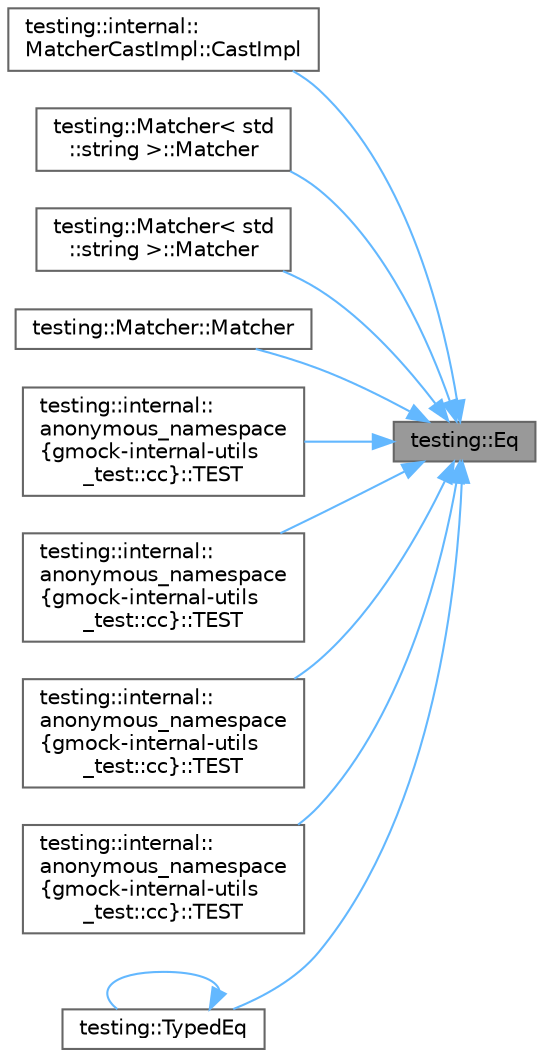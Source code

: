 digraph "testing::Eq"
{
 // LATEX_PDF_SIZE
  bgcolor="transparent";
  edge [fontname=Helvetica,fontsize=10,labelfontname=Helvetica,labelfontsize=10];
  node [fontname=Helvetica,fontsize=10,shape=box,height=0.2,width=0.4];
  rankdir="RL";
  Node1 [id="Node000001",label="testing::Eq",height=0.2,width=0.4,color="gray40", fillcolor="grey60", style="filled", fontcolor="black",tooltip=" "];
  Node1 -> Node2 [id="edge1_Node000001_Node000002",dir="back",color="steelblue1",style="solid",tooltip=" "];
  Node2 [id="Node000002",label="testing::internal::\lMatcherCastImpl::CastImpl",height=0.2,width=0.4,color="grey40", fillcolor="white", style="filled",URL="$classtesting_1_1internal_1_1_matcher_cast_impl.html#ab8f824adc19b6e9146bcf372b4ab855d",tooltip=" "];
  Node1 -> Node3 [id="edge2_Node000001_Node000003",dir="back",color="steelblue1",style="solid",tooltip=" "];
  Node3 [id="Node000003",label="testing::Matcher\< std\l::string \>::Matcher",height=0.2,width=0.4,color="grey40", fillcolor="white", style="filled",URL="$classtesting_1_1_matcher_3_01std_1_1string_01_4.html#add173d60cde7b6811c7df1d5f76f38b7",tooltip=" "];
  Node1 -> Node4 [id="edge3_Node000001_Node000004",dir="back",color="steelblue1",style="solid",tooltip=" "];
  Node4 [id="Node000004",label="testing::Matcher\< std\l::string \>::Matcher",height=0.2,width=0.4,color="grey40", fillcolor="white", style="filled",URL="$classtesting_1_1_matcher_3_01std_1_1string_01_4.html#af2ccd9d3dd8a6359bc2386feaf5d7d64",tooltip=" "];
  Node1 -> Node5 [id="edge4_Node000001_Node000005",dir="back",color="steelblue1",style="solid",tooltip=" "];
  Node5 [id="Node000005",label="testing::Matcher::Matcher",height=0.2,width=0.4,color="grey40", fillcolor="white", style="filled",URL="$classtesting_1_1_matcher.html#adc75e0bd47ffc75ba8a5f760372d0493",tooltip=" "];
  Node1 -> Node6 [id="edge5_Node000001_Node000006",dir="back",color="steelblue1",style="solid",tooltip=" "];
  Node6 [id="Node000006",label="testing::internal::\lanonymous_namespace\l\{gmock-internal-utils\l_test::cc\}::TEST",height=0.2,width=0.4,color="grey40", fillcolor="white", style="filled",URL="$namespacetesting_1_1internal_1_1anonymous__namespace_02gmock-internal-utils__test_8cc_03.html#ac2eac488ede50c4e79dd43f6306a2489",tooltip=" "];
  Node1 -> Node7 [id="edge6_Node000001_Node000007",dir="back",color="steelblue1",style="solid",tooltip=" "];
  Node7 [id="Node000007",label="testing::internal::\lanonymous_namespace\l\{gmock-internal-utils\l_test::cc\}::TEST",height=0.2,width=0.4,color="grey40", fillcolor="white", style="filled",URL="$namespacetesting_1_1internal_1_1anonymous__namespace_02gmock-internal-utils__test_8cc_03.html#a01be393faf64895b745430c2297bd553",tooltip=" "];
  Node1 -> Node8 [id="edge7_Node000001_Node000008",dir="back",color="steelblue1",style="solid",tooltip=" "];
  Node8 [id="Node000008",label="testing::internal::\lanonymous_namespace\l\{gmock-internal-utils\l_test::cc\}::TEST",height=0.2,width=0.4,color="grey40", fillcolor="white", style="filled",URL="$namespacetesting_1_1internal_1_1anonymous__namespace_02gmock-internal-utils__test_8cc_03.html#afb4fda57e26046b6439d1c58a6272b05",tooltip=" "];
  Node1 -> Node9 [id="edge8_Node000001_Node000009",dir="back",color="steelblue1",style="solid",tooltip=" "];
  Node9 [id="Node000009",label="testing::internal::\lanonymous_namespace\l\{gmock-internal-utils\l_test::cc\}::TEST",height=0.2,width=0.4,color="grey40", fillcolor="white", style="filled",URL="$namespacetesting_1_1internal_1_1anonymous__namespace_02gmock-internal-utils__test_8cc_03.html#ae317da47feb3b730019a85ca2d8d9887",tooltip=" "];
  Node1 -> Node10 [id="edge9_Node000001_Node000010",dir="back",color="steelblue1",style="solid",tooltip=" "];
  Node10 [id="Node000010",label="testing::TypedEq",height=0.2,width=0.4,color="grey40", fillcolor="white", style="filled",URL="$namespacetesting.html#a0a912b6b62c1b0795ffb34954b592408",tooltip=" "];
  Node10 -> Node10 [id="edge10_Node000010_Node000010",dir="back",color="steelblue1",style="solid",tooltip=" "];
}

